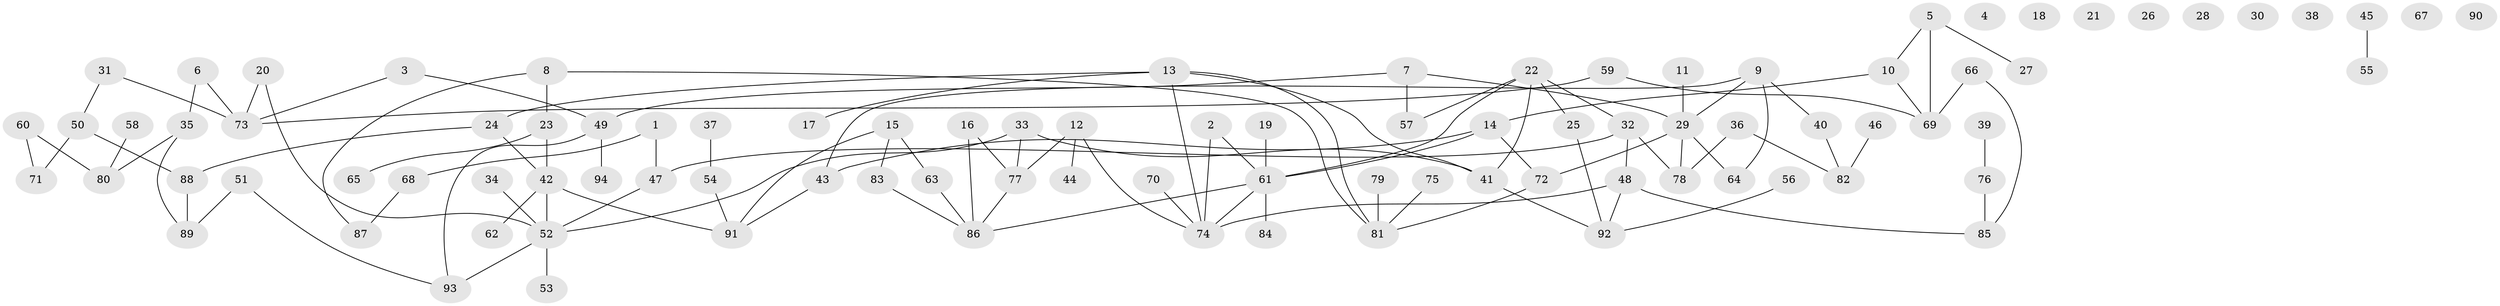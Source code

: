 // Generated by graph-tools (version 1.1) at 2025/49/03/09/25 03:49:11]
// undirected, 94 vertices, 113 edges
graph export_dot {
graph [start="1"]
  node [color=gray90,style=filled];
  1;
  2;
  3;
  4;
  5;
  6;
  7;
  8;
  9;
  10;
  11;
  12;
  13;
  14;
  15;
  16;
  17;
  18;
  19;
  20;
  21;
  22;
  23;
  24;
  25;
  26;
  27;
  28;
  29;
  30;
  31;
  32;
  33;
  34;
  35;
  36;
  37;
  38;
  39;
  40;
  41;
  42;
  43;
  44;
  45;
  46;
  47;
  48;
  49;
  50;
  51;
  52;
  53;
  54;
  55;
  56;
  57;
  58;
  59;
  60;
  61;
  62;
  63;
  64;
  65;
  66;
  67;
  68;
  69;
  70;
  71;
  72;
  73;
  74;
  75;
  76;
  77;
  78;
  79;
  80;
  81;
  82;
  83;
  84;
  85;
  86;
  87;
  88;
  89;
  90;
  91;
  92;
  93;
  94;
  1 -- 47;
  1 -- 68;
  2 -- 61;
  2 -- 74;
  3 -- 49;
  3 -- 73;
  5 -- 10;
  5 -- 27;
  5 -- 69;
  6 -- 35;
  6 -- 73;
  7 -- 29;
  7 -- 49;
  7 -- 57;
  8 -- 23;
  8 -- 81;
  8 -- 87;
  9 -- 29;
  9 -- 40;
  9 -- 43;
  9 -- 64;
  10 -- 14;
  10 -- 69;
  11 -- 29;
  12 -- 44;
  12 -- 74;
  12 -- 77;
  13 -- 17;
  13 -- 24;
  13 -- 41;
  13 -- 74;
  13 -- 81;
  14 -- 43;
  14 -- 61;
  14 -- 72;
  15 -- 63;
  15 -- 83;
  15 -- 91;
  16 -- 77;
  16 -- 86;
  19 -- 61;
  20 -- 52;
  20 -- 73;
  22 -- 25;
  22 -- 32;
  22 -- 41;
  22 -- 57;
  22 -- 61;
  23 -- 42;
  23 -- 65;
  24 -- 42;
  24 -- 88;
  25 -- 92;
  29 -- 64;
  29 -- 72;
  29 -- 78;
  31 -- 50;
  31 -- 73;
  32 -- 47;
  32 -- 48;
  32 -- 78;
  33 -- 41;
  33 -- 52;
  33 -- 77;
  34 -- 52;
  35 -- 80;
  35 -- 89;
  36 -- 78;
  36 -- 82;
  37 -- 54;
  39 -- 76;
  40 -- 82;
  41 -- 92;
  42 -- 52;
  42 -- 62;
  42 -- 91;
  43 -- 91;
  45 -- 55;
  46 -- 82;
  47 -- 52;
  48 -- 74;
  48 -- 85;
  48 -- 92;
  49 -- 93;
  49 -- 94;
  50 -- 71;
  50 -- 88;
  51 -- 89;
  51 -- 93;
  52 -- 53;
  52 -- 93;
  54 -- 91;
  56 -- 92;
  58 -- 80;
  59 -- 69;
  59 -- 73;
  60 -- 71;
  60 -- 80;
  61 -- 74;
  61 -- 84;
  61 -- 86;
  63 -- 86;
  66 -- 69;
  66 -- 85;
  68 -- 87;
  70 -- 74;
  72 -- 81;
  75 -- 81;
  76 -- 85;
  77 -- 86;
  79 -- 81;
  83 -- 86;
  88 -- 89;
}
